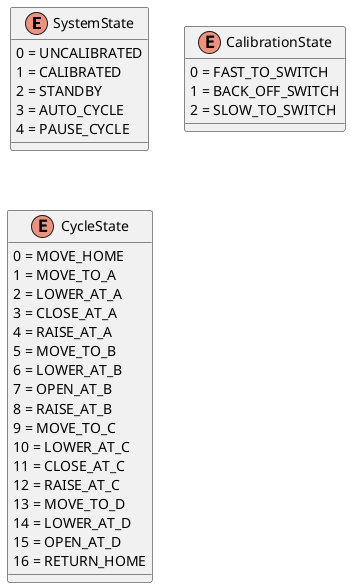 @startuml

enum    SystemState{
    0 = UNCALIBRATED
    1 = CALIBRATED
    2 = STANDBY
    3 = AUTO_CYCLE
    4 = PAUSE_CYCLE
}

enum    CalibrationState{
    0 = FAST_TO_SWITCH
    1 = BACK_OFF_SWITCH
    2 = SLOW_TO_SWITCH
}

enum    CycleState{
    0 = MOVE_HOME
    1 = MOVE_TO_A
    2 = LOWER_AT_A
    3 = CLOSE_AT_A
    4 = RAISE_AT_A
    5 = MOVE_TO_B
    6 = LOWER_AT_B
    7 = OPEN_AT_B
    8 = RAISE_AT_B
    9 = MOVE_TO_C
    10 = LOWER_AT_C
    11 = CLOSE_AT_C
    12 = RAISE_AT_C
    13 = MOVE_TO_D
    14 = LOWER_AT_D
    15 = OPEN_AT_D
    16 = RETURN_HOME
}

@enduml